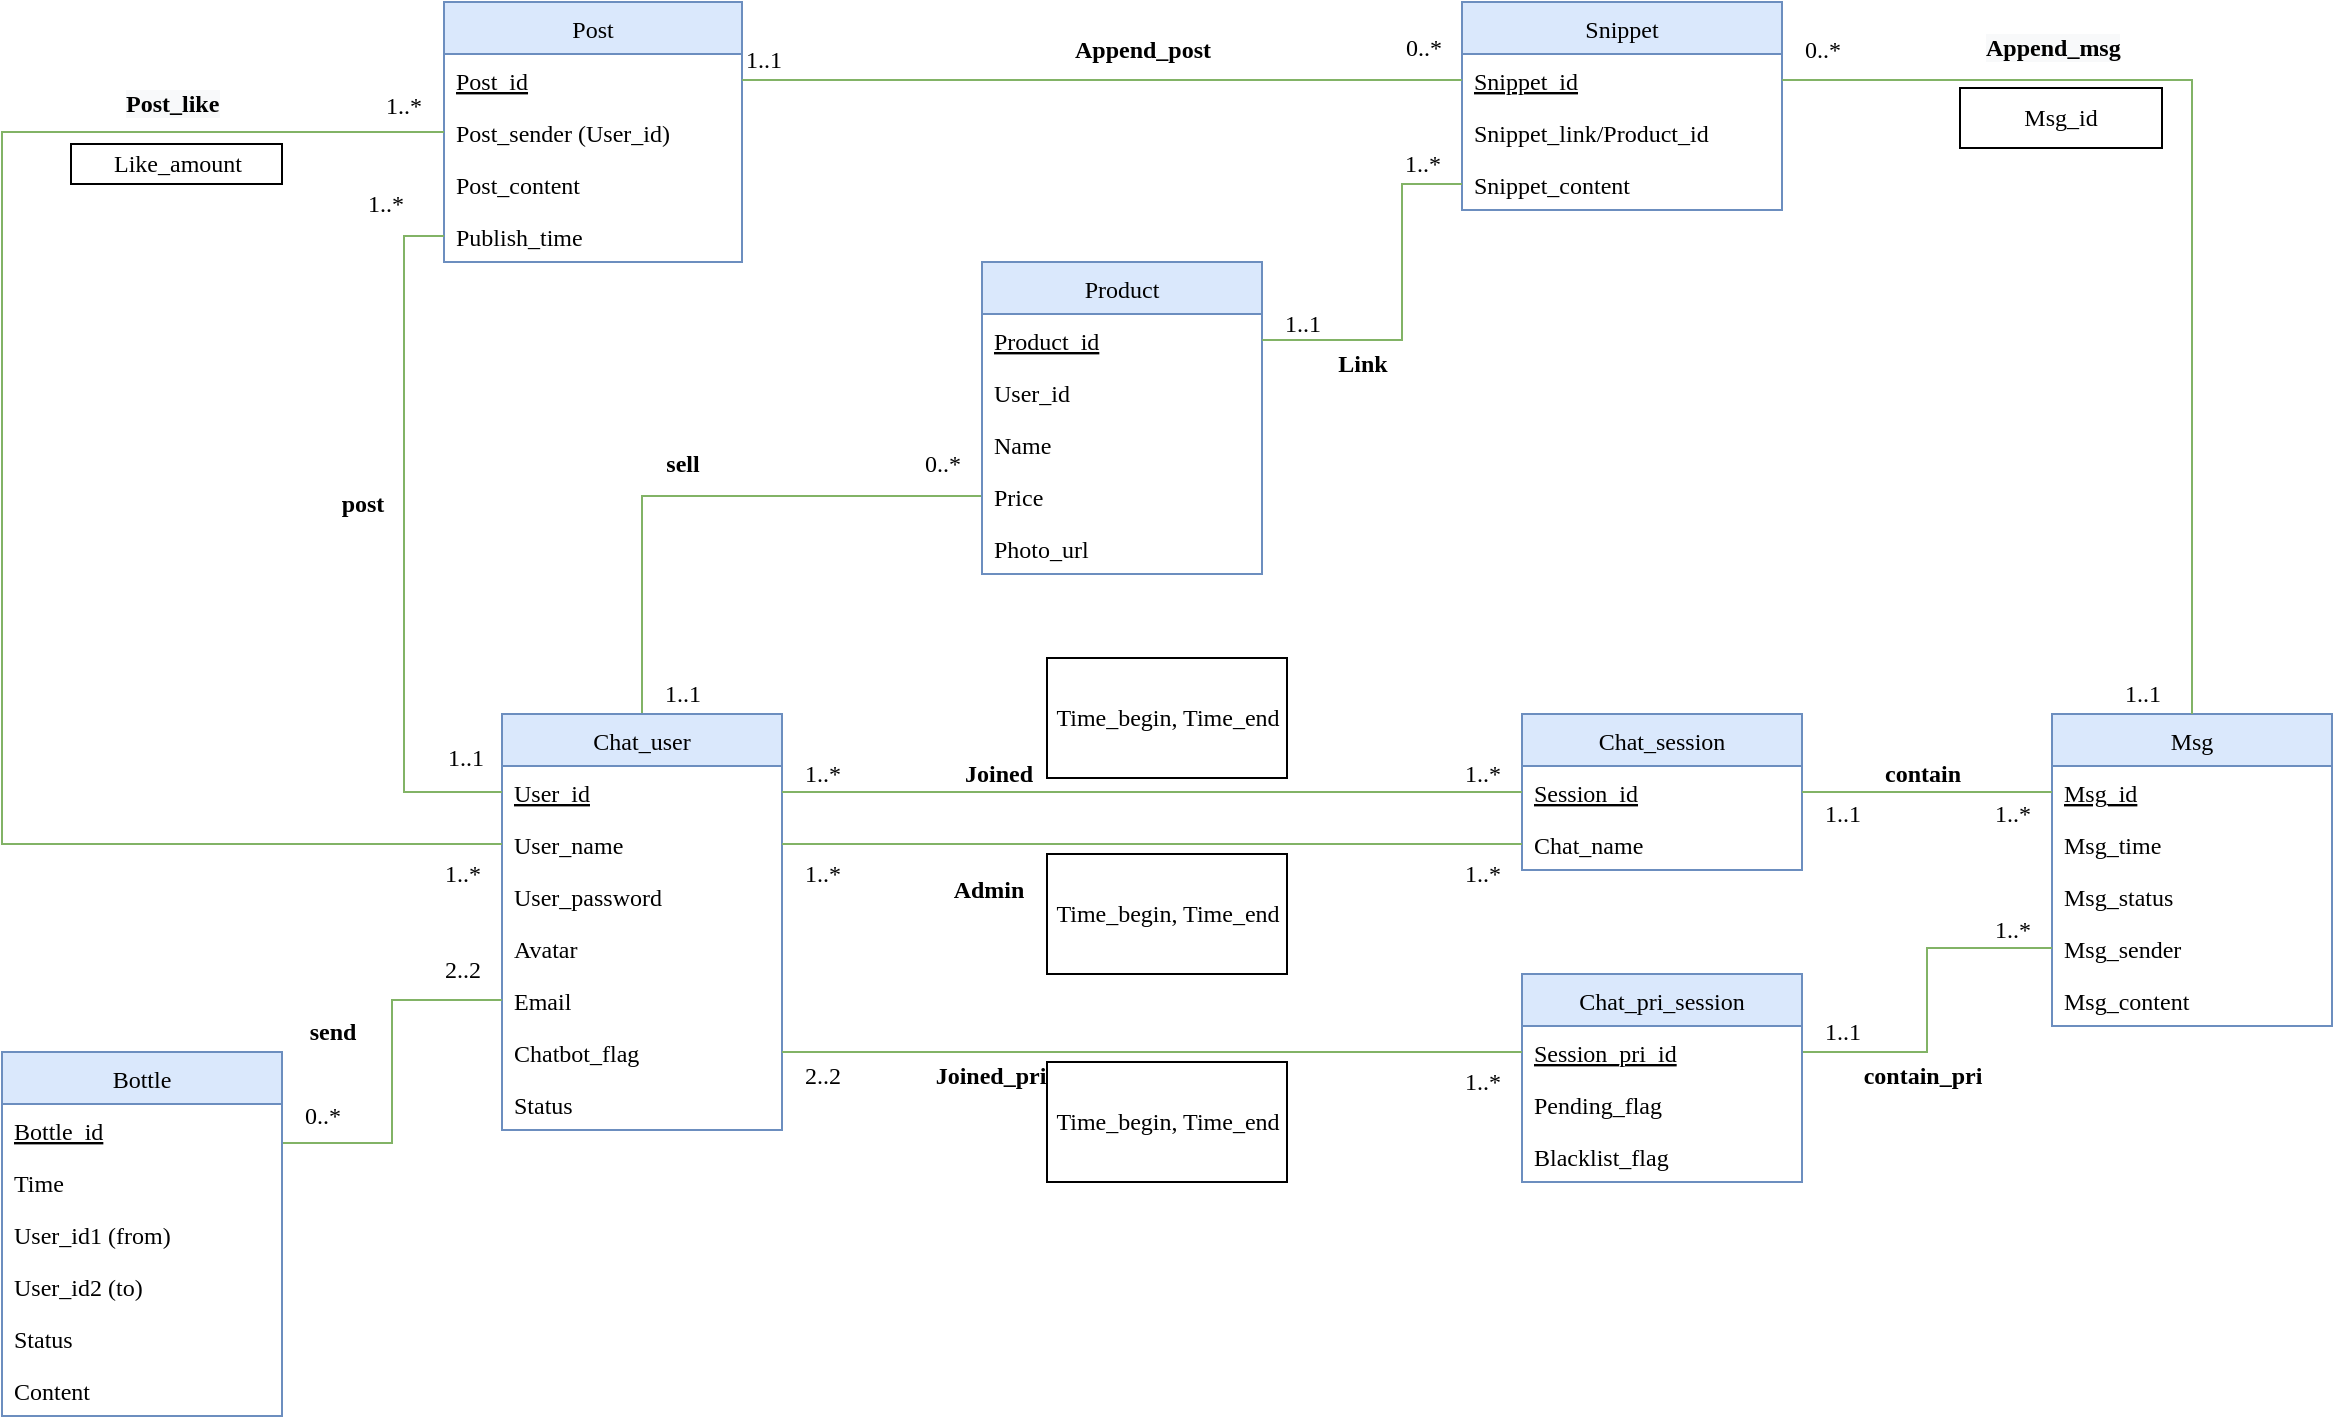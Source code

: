 <mxfile version="14.4.2" type="device"><diagram id="dTtkQIJYa2IMiTzv9Ntz" name="Page-1"><mxGraphModel dx="2252" dy="2041" grid="1" gridSize="10" guides="1" tooltips="1" connect="1" arrows="1" fold="1" page="1" pageScale="1" pageWidth="827" pageHeight="1169" math="0" shadow="0"><root><mxCell id="0"/><mxCell id="1" parent="0"/><mxCell id="8RAyutqbreIMR5R0XzN1-37" style="edgeStyle=orthogonalEdgeStyle;rounded=0;orthogonalLoop=1;jettySize=auto;html=1;exitX=0.5;exitY=0;exitDx=0;exitDy=0;entryX=0;entryY=0.5;entryDx=0;entryDy=0;endArrow=none;endFill=0;fontFamily=Verdana;fillColor=#d5e8d4;strokeColor=#82b366;" parent="1" source="8lagJGN-GqbH0Vg4iJa4-3" edge="1"><mxGeometry relative="1" as="geometry"><Array as="points"><mxPoint x="200" y="216"/></Array><mxPoint x="370" y="216" as="targetPoint"/></mxGeometry></mxCell><mxCell id="8lagJGN-GqbH0Vg4iJa4-3" value="Chat_user" style="swimlane;fontStyle=0;childLayout=stackLayout;horizontal=1;startSize=26;fillColor=#dae8fc;horizontalStack=0;resizeParent=1;resizeParentMax=0;resizeLast=0;collapsible=1;marginBottom=0;fontFamily=Verdana;strokeColor=#6c8ebf;" parent="1" vertex="1"><mxGeometry x="130" y="325" width="140" height="208" as="geometry"><mxRectangle x="470" y="430" width="60" height="26" as="alternateBounds"/></mxGeometry></mxCell><mxCell id="8lagJGN-GqbH0Vg4iJa4-4" value="User_id" style="text;strokeColor=none;fillColor=none;align=left;verticalAlign=top;spacingLeft=4;spacingRight=4;overflow=hidden;rotatable=0;points=[[0,0.5],[1,0.5]];portConstraint=eastwest;fontStyle=4;fontFamily=Verdana;" parent="8lagJGN-GqbH0Vg4iJa4-3" vertex="1"><mxGeometry y="26" width="140" height="26" as="geometry"/></mxCell><mxCell id="8lagJGN-GqbH0Vg4iJa4-5" value="User_name" style="text;strokeColor=none;fillColor=none;align=left;verticalAlign=top;spacingLeft=4;spacingRight=4;overflow=hidden;rotatable=0;points=[[0,0.5],[1,0.5]];portConstraint=eastwest;fontFamily=Verdana;" parent="8lagJGN-GqbH0Vg4iJa4-3" vertex="1"><mxGeometry y="52" width="140" height="26" as="geometry"/></mxCell><mxCell id="8lagJGN-GqbH0Vg4iJa4-6" value="User_password" style="text;strokeColor=none;fillColor=none;align=left;verticalAlign=top;spacingLeft=4;spacingRight=4;overflow=hidden;rotatable=0;points=[[0,0.5],[1,0.5]];portConstraint=eastwest;fontFamily=Verdana;" parent="8lagJGN-GqbH0Vg4iJa4-3" vertex="1"><mxGeometry y="78" width="140" height="26" as="geometry"/></mxCell><mxCell id="n4pVlpThut_DQTIlphxN-23" value="Avatar" style="text;strokeColor=none;fillColor=none;align=left;verticalAlign=top;spacingLeft=4;spacingRight=4;overflow=hidden;rotatable=0;points=[[0,0.5],[1,0.5]];portConstraint=eastwest;fontFamily=Verdana;" parent="8lagJGN-GqbH0Vg4iJa4-3" vertex="1"><mxGeometry y="104" width="140" height="26" as="geometry"/></mxCell><mxCell id="tEU7X94DvSa0BvS8k2yI-3" value="Email" style="text;strokeColor=none;fillColor=none;align=left;verticalAlign=top;spacingLeft=4;spacingRight=4;overflow=hidden;rotatable=0;points=[[0,0.5],[1,0.5]];portConstraint=eastwest;fontFamily=Verdana;" parent="8lagJGN-GqbH0Vg4iJa4-3" vertex="1"><mxGeometry y="130" width="140" height="26" as="geometry"/></mxCell><mxCell id="sKKU6vG8FIEmvplbqzsH-193" value="Chatbot_flag" style="text;strokeColor=none;fillColor=none;align=left;verticalAlign=top;spacingLeft=4;spacingRight=4;overflow=hidden;rotatable=0;points=[[0,0.5],[1,0.5]];portConstraint=eastwest;fontFamily=Verdana;" parent="8lagJGN-GqbH0Vg4iJa4-3" vertex="1"><mxGeometry y="156" width="140" height="26" as="geometry"/></mxCell><mxCell id="sKKU6vG8FIEmvplbqzsH-180" value="Status" style="text;strokeColor=none;fillColor=none;align=left;verticalAlign=top;spacingLeft=4;spacingRight=4;overflow=hidden;rotatable=0;points=[[0,0.5],[1,0.5]];portConstraint=eastwest;fontFamily=Verdana;" parent="8lagJGN-GqbH0Vg4iJa4-3" vertex="1"><mxGeometry y="182" width="140" height="26" as="geometry"/></mxCell><mxCell id="8lagJGN-GqbH0Vg4iJa4-7" value="Chat_session" style="swimlane;fontStyle=0;childLayout=stackLayout;horizontal=1;startSize=26;fillColor=#dae8fc;horizontalStack=0;resizeParent=1;resizeParentMax=0;resizeLast=0;collapsible=1;marginBottom=0;fontFamily=Verdana;strokeColor=#6c8ebf;" parent="1" vertex="1"><mxGeometry x="640" y="325" width="140" height="78" as="geometry"/></mxCell><mxCell id="8lagJGN-GqbH0Vg4iJa4-8" value="Session_id" style="text;strokeColor=none;fillColor=none;align=left;verticalAlign=top;spacingLeft=4;spacingRight=4;overflow=hidden;rotatable=0;points=[[0,0.5],[1,0.5]];portConstraint=eastwest;fontStyle=4;fontFamily=Verdana;" parent="8lagJGN-GqbH0Vg4iJa4-7" vertex="1"><mxGeometry y="26" width="140" height="26" as="geometry"/></mxCell><mxCell id="8lagJGN-GqbH0Vg4iJa4-9" value="Chat_name" style="text;strokeColor=none;fillColor=none;align=left;verticalAlign=top;spacingLeft=4;spacingRight=4;overflow=hidden;rotatable=0;points=[[0,0.5],[1,0.5]];portConstraint=eastwest;fontFamily=Verdana;" parent="8lagJGN-GqbH0Vg4iJa4-7" vertex="1"><mxGeometry y="52" width="140" height="26" as="geometry"/></mxCell><mxCell id="8lagJGN-GqbH0Vg4iJa4-69" value="Msg" style="swimlane;fontStyle=0;childLayout=stackLayout;horizontal=1;startSize=26;fillColor=#dae8fc;horizontalStack=0;resizeParent=1;resizeParentMax=0;resizeLast=0;collapsible=1;marginBottom=0;fontFamily=Verdana;strokeColor=#6c8ebf;" parent="1" vertex="1"><mxGeometry x="905" y="325" width="140" height="156" as="geometry"><mxRectangle x="970" y="430" width="60" height="26" as="alternateBounds"/></mxGeometry></mxCell><mxCell id="8lagJGN-GqbH0Vg4iJa4-76" value="Msg_id" style="text;strokeColor=none;fillColor=none;align=left;verticalAlign=top;spacingLeft=4;spacingRight=4;overflow=hidden;rotatable=0;points=[[0,0.5],[1,0.5]];portConstraint=eastwest;fontStyle=4;fontFamily=Verdana;" parent="8lagJGN-GqbH0Vg4iJa4-69" vertex="1"><mxGeometry y="26" width="140" height="26" as="geometry"/></mxCell><mxCell id="8lagJGN-GqbH0Vg4iJa4-70" value="Msg_time" style="text;strokeColor=none;fillColor=none;align=left;verticalAlign=top;spacingLeft=4;spacingRight=4;overflow=hidden;rotatable=0;points=[[0,0.5],[1,0.5]];portConstraint=eastwest;fontFamily=Verdana;fontStyle=0" parent="8lagJGN-GqbH0Vg4iJa4-69" vertex="1"><mxGeometry y="52" width="140" height="26" as="geometry"/></mxCell><mxCell id="2" value="Msg_status" style="text;strokeColor=none;fillColor=none;align=left;verticalAlign=top;spacingLeft=4;spacingRight=4;overflow=hidden;rotatable=0;points=[[0,0.5],[1,0.5]];portConstraint=eastwest;fontFamily=Verdana;fontStyle=0" parent="8lagJGN-GqbH0Vg4iJa4-69" vertex="1"><mxGeometry y="78" width="140" height="26" as="geometry"/></mxCell><mxCell id="8lagJGN-GqbH0Vg4iJa4-71" value="Msg_sender" style="text;strokeColor=none;fillColor=none;align=left;verticalAlign=top;spacingLeft=4;spacingRight=4;overflow=hidden;rotatable=0;points=[[0,0.5],[1,0.5]];portConstraint=eastwest;fontFamily=Verdana;fontStyle=0" parent="8lagJGN-GqbH0Vg4iJa4-69" vertex="1"><mxGeometry y="104" width="140" height="26" as="geometry"/></mxCell><mxCell id="8lagJGN-GqbH0Vg4iJa4-72" value="Msg_content" style="text;strokeColor=none;fillColor=none;align=left;verticalAlign=top;spacingLeft=4;spacingRight=4;overflow=hidden;rotatable=0;points=[[0,0.5],[1,0.5]];portConstraint=eastwest;fontFamily=Verdana;fontStyle=0" parent="8lagJGN-GqbH0Vg4iJa4-69" vertex="1"><mxGeometry y="130" width="140" height="26" as="geometry"/></mxCell><mxCell id="dCPLGyzFnE5LpVqUAaXf-17" value="1..*" style="text;html=1;align=center;verticalAlign=middle;resizable=0;points=[];autosize=1;fontFamily=Verdana;" parent="1" vertex="1"><mxGeometry x="270" y="345" width="40" height="20" as="geometry"/></mxCell><mxCell id="dCPLGyzFnE5LpVqUAaXf-18" value="1..*" style="text;html=1;align=center;verticalAlign=middle;resizable=0;points=[];autosize=1;fontFamily=Verdana;" parent="1" vertex="1"><mxGeometry x="600" y="345" width="40" height="20" as="geometry"/></mxCell><mxCell id="dCPLGyzFnE5LpVqUAaXf-21" style="edgeStyle=orthogonalEdgeStyle;rounded=0;orthogonalLoop=1;jettySize=auto;html=1;exitX=1;exitY=0.5;exitDx=0;exitDy=0;entryX=0;entryY=0.5;entryDx=0;entryDy=0;endArrow=none;endFill=0;fontFamily=Verdana;fillColor=#d5e8d4;strokeColor=#82b366;" parent="1" source="8lagJGN-GqbH0Vg4iJa4-8" target="8lagJGN-GqbH0Vg4iJa4-76" edge="1"><mxGeometry relative="1" as="geometry"/></mxCell><mxCell id="dCPLGyzFnE5LpVqUAaXf-22" value="1..*" style="text;html=1;align=center;verticalAlign=middle;resizable=0;points=[];autosize=1;fontFamily=Verdana;" parent="1" vertex="1"><mxGeometry x="865" y="365" width="40" height="20" as="geometry"/></mxCell><mxCell id="dCPLGyzFnE5LpVqUAaXf-23" value="1..1" style="text;html=1;align=center;verticalAlign=middle;resizable=0;points=[];autosize=1;fontFamily=Verdana;" parent="1" vertex="1"><mxGeometry x="780" y="365" width="40" height="20" as="geometry"/></mxCell><mxCell id="dCPLGyzFnE5LpVqUAaXf-55" style="edgeStyle=orthogonalEdgeStyle;rounded=0;orthogonalLoop=1;jettySize=auto;html=1;exitX=1;exitY=0.5;exitDx=0;exitDy=0;entryX=0;entryY=0.5;entryDx=0;entryDy=0;endArrow=none;endFill=0;fontFamily=Verdana;fillColor=#d5e8d4;strokeColor=#82b366;" parent="1" source="8lagJGN-GqbH0Vg4iJa4-5" target="8lagJGN-GqbH0Vg4iJa4-9" edge="1"><mxGeometry relative="1" as="geometry"><mxPoint x="270" y="468.0" as="sourcePoint"/><mxPoint x="390" y="469" as="targetPoint"/></mxGeometry></mxCell><mxCell id="dCPLGyzFnE5LpVqUAaXf-58" value="1..*" style="text;html=1;align=center;verticalAlign=middle;resizable=0;points=[];autosize=1;fontFamily=Verdana;" parent="1" vertex="1"><mxGeometry x="270" y="395" width="40" height="20" as="geometry"/></mxCell><mxCell id="tEU7X94DvSa0BvS8k2yI-45" value="1..*" style="text;html=1;align=center;verticalAlign=middle;resizable=0;points=[];autosize=1;strokeColor=none;fillColor=none;fontFamily=Verdana;" parent="1" vertex="1"><mxGeometry x="90" y="395" width="40" height="20" as="geometry"/></mxCell><mxCell id="sKKU6vG8FIEmvplbqzsH-142" value="1..*" style="text;html=1;align=center;verticalAlign=middle;resizable=0;points=[];autosize=1;fontFamily=Verdana;" parent="1" vertex="1"><mxGeometry x="865" y="423" width="40" height="20" as="geometry"/></mxCell><mxCell id="sKKU6vG8FIEmvplbqzsH-143" value="Post" style="swimlane;fontStyle=0;childLayout=stackLayout;horizontal=1;startSize=26;fillColor=#dae8fc;horizontalStack=0;resizeParent=1;resizeParentMax=0;resizeLast=0;collapsible=1;marginBottom=0;fontFamily=Verdana;strokeColor=#6c8ebf;" parent="1" vertex="1"><mxGeometry x="101" y="-31" width="149" height="130" as="geometry"/></mxCell><mxCell id="sKKU6vG8FIEmvplbqzsH-144" value="Post_id" style="text;strokeColor=none;fillColor=none;align=left;verticalAlign=top;spacingLeft=4;spacingRight=4;overflow=hidden;rotatable=0;points=[[0,0.5],[1,0.5]];portConstraint=eastwest;fontStyle=4;fontFamily=Verdana;" parent="sKKU6vG8FIEmvplbqzsH-143" vertex="1"><mxGeometry y="26" width="149" height="26" as="geometry"/></mxCell><mxCell id="sKKU6vG8FIEmvplbqzsH-149" value="Post_sender (User_id)" style="text;strokeColor=none;fillColor=none;align=left;verticalAlign=top;spacingLeft=4;spacingRight=4;overflow=hidden;rotatable=0;points=[[0,0.5],[1,0.5]];portConstraint=eastwest;fontStyle=0;fontFamily=Verdana;" parent="sKKU6vG8FIEmvplbqzsH-143" vertex="1"><mxGeometry y="52" width="149" height="26" as="geometry"/></mxCell><mxCell id="sKKU6vG8FIEmvplbqzsH-151" value="Post_content" style="text;strokeColor=none;fillColor=none;align=left;verticalAlign=top;spacingLeft=4;spacingRight=4;overflow=hidden;rotatable=0;points=[[0,0.5],[1,0.5]];portConstraint=eastwest;fontFamily=Verdana;" parent="sKKU6vG8FIEmvplbqzsH-143" vertex="1"><mxGeometry y="78" width="149" height="26" as="geometry"/></mxCell><mxCell id="sKKU6vG8FIEmvplbqzsH-145" value="Publish_time" style="text;strokeColor=none;fillColor=none;align=left;verticalAlign=top;spacingLeft=4;spacingRight=4;overflow=hidden;rotatable=0;points=[[0,0.5],[1,0.5]];portConstraint=eastwest;fontFamily=Verdana;" parent="sKKU6vG8FIEmvplbqzsH-143" vertex="1"><mxGeometry y="104" width="149" height="26" as="geometry"/></mxCell><mxCell id="sKKU6vG8FIEmvplbqzsH-169" value="Snippet" style="swimlane;fontStyle=0;childLayout=stackLayout;horizontal=1;startSize=26;fillColor=#dae8fc;horizontalStack=0;resizeParent=1;resizeParentMax=0;resizeLast=0;collapsible=1;marginBottom=0;fontFamily=Verdana;strokeColor=#6c8ebf;" parent="1" vertex="1"><mxGeometry x="610" y="-31" width="160" height="104" as="geometry"/></mxCell><mxCell id="sKKU6vG8FIEmvplbqzsH-170" value="Snippet_id" style="text;strokeColor=none;fillColor=none;align=left;verticalAlign=top;spacingLeft=4;spacingRight=4;overflow=hidden;rotatable=0;points=[[0,0.5],[1,0.5]];portConstraint=eastwest;fontStyle=4;fontFamily=Verdana;" parent="sKKU6vG8FIEmvplbqzsH-169" vertex="1"><mxGeometry y="26" width="160" height="26" as="geometry"/></mxCell><mxCell id="sKKU6vG8FIEmvplbqzsH-171" value="Snippet_link/Product_id" style="text;strokeColor=none;fillColor=none;align=left;verticalAlign=top;spacingLeft=4;spacingRight=4;overflow=hidden;rotatable=0;points=[[0,0.5],[1,0.5]];portConstraint=eastwest;fontStyle=0;fontFamily=Verdana;" parent="sKKU6vG8FIEmvplbqzsH-169" vertex="1"><mxGeometry y="52" width="160" height="26" as="geometry"/></mxCell><mxCell id="sKKU6vG8FIEmvplbqzsH-172" value="Snippet_content" style="text;strokeColor=none;fillColor=none;align=left;verticalAlign=top;spacingLeft=4;spacingRight=4;overflow=hidden;rotatable=0;points=[[0,0.5],[1,0.5]];portConstraint=eastwest;fontFamily=Verdana;" parent="sKKU6vG8FIEmvplbqzsH-169" vertex="1"><mxGeometry y="78" width="160" height="26" as="geometry"/></mxCell><mxCell id="sKKU6vG8FIEmvplbqzsH-178" style="edgeStyle=orthogonalEdgeStyle;rounded=0;orthogonalLoop=1;jettySize=auto;html=1;exitX=1;exitY=0.5;exitDx=0;exitDy=0;endArrow=none;endFill=0;fontFamily=Verdana;entryX=0;entryY=0.5;entryDx=0;entryDy=0;fillColor=#d5e8d4;strokeColor=#82b366;" parent="1" source="sKKU6vG8FIEmvplbqzsH-144" target="sKKU6vG8FIEmvplbqzsH-170" edge="1"><mxGeometry relative="1" as="geometry"><mxPoint x="610" y="10" as="targetPoint"/><Array as="points"><mxPoint x="540" y="8"/><mxPoint x="540" y="8"/></Array></mxGeometry></mxCell><mxCell id="sKKU6vG8FIEmvplbqzsH-194" style="edgeStyle=orthogonalEdgeStyle;rounded=0;orthogonalLoop=1;jettySize=auto;html=1;exitX=0;exitY=0.5;exitDx=0;exitDy=0;entryX=0;entryY=0.5;entryDx=0;entryDy=0;endArrow=none;endFill=0;fontFamily=Verdana;fillColor=#d5e8d4;strokeColor=#82b366;" parent="1" source="8lagJGN-GqbH0Vg4iJa4-5" target="sKKU6vG8FIEmvplbqzsH-149" edge="1"><mxGeometry relative="1" as="geometry"><Array as="points"><mxPoint x="-120" y="390"/><mxPoint x="-120" y="34"/></Array><mxPoint x="-70" y="100" as="targetPoint"/></mxGeometry></mxCell><mxCell id="11" value="1..1" style="text;html=1;resizable=0;points=[];autosize=1;align=left;verticalAlign=top;spacingTop=-4;fontFamily=Verdana;" parent="1" vertex="1"><mxGeometry x="250" y="-12" width="40" height="20" as="geometry"/></mxCell><mxCell id="13" value="0..*" style="text;html=1;resizable=0;points=[];autosize=1;align=left;verticalAlign=top;spacingTop=-4;fontFamily=Verdana;" parent="1" vertex="1"><mxGeometry x="580" y="-18" width="40" height="20" as="geometry"/></mxCell><mxCell id="21" value="1..*" style="text;html=1;resizable=0;points=[];autosize=1;align=left;verticalAlign=top;spacingTop=-4;fontFamily=Verdana;" parent="1" vertex="1"><mxGeometry x="70" y="11" width="40" height="20" as="geometry"/></mxCell><mxCell id="22" value="1..1" style="text;html=1;resizable=0;points=[];autosize=1;align=left;verticalAlign=top;spacingTop=-4;fontFamily=Verdana;" parent="1" vertex="1"><mxGeometry x="101" y="337" width="40" height="20" as="geometry"/></mxCell><mxCell id="8RAyutqbreIMR5R0XzN1-30" style="edgeStyle=orthogonalEdgeStyle;rounded=0;orthogonalLoop=1;jettySize=auto;html=1;exitX=1;exitY=0.5;exitDx=0;exitDy=0;entryX=0.5;entryY=0;entryDx=0;entryDy=0;endArrow=none;endFill=0;fontFamily=Verdana;fillColor=#d5e8d4;strokeColor=#82b366;" parent="1" source="sKKU6vG8FIEmvplbqzsH-170" target="8lagJGN-GqbH0Vg4iJa4-69" edge="1"><mxGeometry relative="1" as="geometry"><mxPoint x="1010" y="8" as="sourcePoint"/></mxGeometry></mxCell><mxCell id="8RAyutqbreIMR5R0XzN1-31" value="Product" style="swimlane;fontStyle=0;childLayout=stackLayout;horizontal=1;startSize=26;fillColor=#dae8fc;horizontalStack=0;resizeParent=1;resizeParentMax=0;resizeLast=0;collapsible=1;marginBottom=0;fontFamily=Verdana;strokeColor=#6c8ebf;" parent="1" vertex="1"><mxGeometry x="370" y="99" width="140" height="156" as="geometry"/></mxCell><mxCell id="8RAyutqbreIMR5R0XzN1-32" value="Product_id" style="text;strokeColor=none;fillColor=none;align=left;verticalAlign=top;spacingLeft=4;spacingRight=4;overflow=hidden;rotatable=0;points=[[0,0.5],[1,0.5]];portConstraint=eastwest;fontStyle=4;fontFamily=Verdana;" parent="8RAyutqbreIMR5R0XzN1-31" vertex="1"><mxGeometry y="26" width="140" height="26" as="geometry"/></mxCell><mxCell id="8RAyutqbreIMR5R0XzN1-36" value="User_id" style="text;strokeColor=none;fillColor=none;align=left;verticalAlign=top;spacingLeft=4;spacingRight=4;overflow=hidden;rotatable=0;points=[[0,0.5],[1,0.5]];portConstraint=eastwest;fontFamily=Verdana;" parent="8RAyutqbreIMR5R0XzN1-31" vertex="1"><mxGeometry y="52" width="140" height="26" as="geometry"/></mxCell><mxCell id="8RAyutqbreIMR5R0XzN1-33" value="Name" style="text;strokeColor=none;fillColor=none;align=left;verticalAlign=top;spacingLeft=4;spacingRight=4;overflow=hidden;rotatable=0;points=[[0,0.5],[1,0.5]];portConstraint=eastwest;fontStyle=0;fontFamily=Verdana;" parent="8RAyutqbreIMR5R0XzN1-31" vertex="1"><mxGeometry y="78" width="140" height="26" as="geometry"/></mxCell><mxCell id="8RAyutqbreIMR5R0XzN1-35" value="Price" style="text;strokeColor=none;fillColor=none;align=left;verticalAlign=top;spacingLeft=4;spacingRight=4;overflow=hidden;rotatable=0;points=[[0,0.5],[1,0.5]];portConstraint=eastwest;fontFamily=Verdana;" parent="8RAyutqbreIMR5R0XzN1-31" vertex="1"><mxGeometry y="104" width="140" height="26" as="geometry"/></mxCell><mxCell id="Lsxp5XS780Nxvkdl08ND-22" value="Photo_url" style="text;strokeColor=none;fillColor=none;align=left;verticalAlign=top;spacingLeft=4;spacingRight=4;overflow=hidden;rotatable=0;points=[[0,0.5],[1,0.5]];portConstraint=eastwest;fontFamily=Verdana;" parent="8RAyutqbreIMR5R0XzN1-31" vertex="1"><mxGeometry y="130" width="140" height="26" as="geometry"/></mxCell><mxCell id="8RAyutqbreIMR5R0XzN1-87" style="edgeStyle=orthogonalEdgeStyle;rounded=0;orthogonalLoop=1;jettySize=auto;html=1;exitX=1;exitY=0.25;exitDx=0;exitDy=0;entryX=0;entryY=0.5;entryDx=0;entryDy=0;endArrow=none;endFill=0;fontFamily=Verdana;fontStyle=1;fillColor=#d5e8d4;strokeColor=#82b366;" parent="1" source="8RAyutqbreIMR5R0XzN1-45" target="tEU7X94DvSa0BvS8k2yI-3" edge="1"><mxGeometry relative="1" as="geometry"/></mxCell><mxCell id="8RAyutqbreIMR5R0XzN1-45" value="Bottle" style="swimlane;fontStyle=0;childLayout=stackLayout;horizontal=1;startSize=26;fillColor=#dae8fc;horizontalStack=0;resizeParent=1;resizeParentMax=0;resizeLast=0;collapsible=1;marginBottom=0;fontFamily=Verdana;strokeColor=#6c8ebf;" parent="1" vertex="1"><mxGeometry x="-120" y="494" width="140" height="182" as="geometry"><mxRectangle x="470" y="430" width="60" height="26" as="alternateBounds"/></mxGeometry></mxCell><mxCell id="8RAyutqbreIMR5R0XzN1-46" value="Bottle_id" style="text;strokeColor=none;fillColor=none;align=left;verticalAlign=top;spacingLeft=4;spacingRight=4;overflow=hidden;rotatable=0;points=[[0,0.5],[1,0.5]];portConstraint=eastwest;fontStyle=4;fontFamily=Verdana;" parent="8RAyutqbreIMR5R0XzN1-45" vertex="1"><mxGeometry y="26" width="140" height="26" as="geometry"/></mxCell><mxCell id="8RAyutqbreIMR5R0XzN1-61" value="Time" style="text;strokeColor=none;fillColor=none;align=left;verticalAlign=top;spacingLeft=4;spacingRight=4;overflow=hidden;rotatable=0;points=[[0,0.5],[1,0.5]];portConstraint=eastwest;fontFamily=Verdana;" parent="8RAyutqbreIMR5R0XzN1-45" vertex="1"><mxGeometry y="52" width="140" height="26" as="geometry"/></mxCell><mxCell id="8RAyutqbreIMR5R0XzN1-47" value="User_id1 (from)" style="text;strokeColor=none;fillColor=none;align=left;verticalAlign=top;spacingLeft=4;spacingRight=4;overflow=hidden;rotatable=0;points=[[0,0.5],[1,0.5]];portConstraint=eastwest;fontFamily=Verdana;" parent="8RAyutqbreIMR5R0XzN1-45" vertex="1"><mxGeometry y="78" width="140" height="26" as="geometry"/></mxCell><mxCell id="8RAyutqbreIMR5R0XzN1-59" value="User_id2 (to)" style="text;strokeColor=none;fillColor=none;align=left;verticalAlign=top;spacingLeft=4;spacingRight=4;overflow=hidden;rotatable=0;points=[[0,0.5],[1,0.5]];portConstraint=eastwest;fontFamily=Verdana;" parent="8RAyutqbreIMR5R0XzN1-45" vertex="1"><mxGeometry y="104" width="140" height="26" as="geometry"/></mxCell><mxCell id="8RAyutqbreIMR5R0XzN1-62" value="Status" style="text;strokeColor=none;fillColor=none;align=left;verticalAlign=top;spacingLeft=4;spacingRight=4;overflow=hidden;rotatable=0;points=[[0,0.5],[1,0.5]];portConstraint=eastwest;fontFamily=Verdana;" parent="8RAyutqbreIMR5R0XzN1-45" vertex="1"><mxGeometry y="130" width="140" height="26" as="geometry"/></mxCell><mxCell id="8RAyutqbreIMR5R0XzN1-48" value="Content" style="text;strokeColor=none;fillColor=none;align=left;verticalAlign=top;spacingLeft=4;spacingRight=4;overflow=hidden;rotatable=0;points=[[0,0.5],[1,0.5]];portConstraint=eastwest;fontFamily=Verdana;" parent="8RAyutqbreIMR5R0XzN1-45" vertex="1"><mxGeometry y="156" width="140" height="26" as="geometry"/></mxCell><mxCell id="8RAyutqbreIMR5R0XzN1-63" value="0..*" style="text;html=1;align=center;verticalAlign=middle;resizable=0;points=[];autosize=1;fontFamily=Verdana;" parent="1" vertex="1"><mxGeometry x="20" y="516" width="40" height="20" as="geometry"/></mxCell><mxCell id="8RAyutqbreIMR5R0XzN1-64" value="2..2" style="text;html=1;align=center;verticalAlign=middle;resizable=0;points=[];autosize=1;fontFamily=Verdana;" parent="1" vertex="1"><mxGeometry x="90" y="443" width="40" height="20" as="geometry"/></mxCell><mxCell id="8RAyutqbreIMR5R0XzN1-66" value="Append_post" style="text;html=1;align=center;verticalAlign=middle;resizable=0;points=[];autosize=1;fontFamily=Verdana;fontStyle=1" parent="1" vertex="1"><mxGeometry x="400" y="-17" width="100" height="20" as="geometry"/></mxCell><mxCell id="8RAyutqbreIMR5R0XzN1-67" value="Link" style="text;html=1;align=center;verticalAlign=middle;resizable=0;points=[];autosize=1;fontFamily=Verdana;fontStyle=1" parent="1" vertex="1"><mxGeometry x="540" y="140" width="40" height="20" as="geometry"/></mxCell><mxCell id="8RAyutqbreIMR5R0XzN1-68" style="edgeStyle=orthogonalEdgeStyle;rounded=0;orthogonalLoop=1;jettySize=auto;html=1;exitX=0;exitY=0.5;exitDx=0;exitDy=0;entryX=1;entryY=0.5;entryDx=0;entryDy=0;endArrow=none;endFill=0;fontFamily=Verdana;fillColor=#d5e8d4;strokeColor=#82b366;" parent="1" source="sKKU6vG8FIEmvplbqzsH-172" target="8RAyutqbreIMR5R0XzN1-32" edge="1"><mxGeometry relative="1" as="geometry"><Array as="points"><mxPoint x="580" y="60"/><mxPoint x="580" y="138"/></Array></mxGeometry></mxCell><mxCell id="8RAyutqbreIMR5R0XzN1-70" style="edgeStyle=orthogonalEdgeStyle;rounded=0;orthogonalLoop=1;jettySize=auto;html=1;exitX=1;exitY=0.5;exitDx=0;exitDy=0;entryX=0;entryY=0.5;entryDx=0;entryDy=0;endArrow=none;endFill=0;fontFamily=Verdana;fillColor=#d5e8d4;strokeColor=#82b366;" parent="1" source="8lagJGN-GqbH0Vg4iJa4-4" target="8lagJGN-GqbH0Vg4iJa4-8" edge="1"><mxGeometry relative="1" as="geometry"/></mxCell><mxCell id="8RAyutqbreIMR5R0XzN1-71" value="Joined" style="text;html=1;align=center;verticalAlign=middle;resizable=0;points=[];autosize=1;fontFamily=Verdana;fontStyle=1" parent="1" vertex="1"><mxGeometry x="347.5" y="345" width="60" height="20" as="geometry"/></mxCell><mxCell id="8RAyutqbreIMR5R0XzN1-72" value="Time_begin, Time_end" style="rounded=0;whiteSpace=wrap;html=1;fontFamily=Verdana;" parent="1" vertex="1"><mxGeometry x="402.5" y="297" width="120" height="60" as="geometry"/></mxCell><mxCell id="8RAyutqbreIMR5R0XzN1-74" value="Admin" style="text;html=1;align=center;verticalAlign=middle;resizable=0;points=[];autosize=1;fontFamily=Verdana;fontStyle=1" parent="1" vertex="1"><mxGeometry x="342.5" y="403" width="60" height="20" as="geometry"/></mxCell><mxCell id="dCPLGyzFnE5LpVqUAaXf-61" value="1..*" style="text;html=1;align=center;verticalAlign=middle;resizable=0;points=[];autosize=1;fontFamily=Verdana;" parent="1" vertex="1"><mxGeometry x="600" y="395" width="40" height="20" as="geometry"/></mxCell><mxCell id="8RAyutqbreIMR5R0XzN1-76" value="Time_begin, Time_end" style="rounded=0;whiteSpace=wrap;html=1;fontFamily=Verdana;" parent="1" vertex="1"><mxGeometry x="402.5" y="395" width="120" height="60" as="geometry"/></mxCell><mxCell id="8RAyutqbreIMR5R0XzN1-77" value="Joined_pri" style="text;html=1;align=center;verticalAlign=middle;resizable=0;points=[];autosize=1;fontFamily=Verdana;fontStyle=1" parent="1" vertex="1"><mxGeometry x="328.5" y="496" width="90" height="20" as="geometry"/></mxCell><mxCell id="8RAyutqbreIMR5R0XzN1-79" value="&lt;span style=&quot;color: rgb(0, 0, 0); font-size: 12px; font-style: normal; letter-spacing: normal; text-align: center; text-indent: 0px; text-transform: none; word-spacing: 0px; background-color: rgb(248, 249, 250); display: inline; float: none;&quot;&gt;Post_like&lt;br&gt;&lt;br&gt;&lt;/span&gt;" style="text;whiteSpace=wrap;html=1;fontFamily=Verdana;fontStyle=1" parent="1" vertex="1"><mxGeometry x="-60" y="6" width="60" height="30" as="geometry"/></mxCell><mxCell id="8RAyutqbreIMR5R0XzN1-81" value="1..*" style="text;html=1;resizable=0;points=[];autosize=1;align=left;verticalAlign=top;spacingTop=-4;fontFamily=Verdana;" parent="1" vertex="1"><mxGeometry x="61" y="60" width="40" height="20" as="geometry"/></mxCell><mxCell id="8RAyutqbreIMR5R0XzN1-84" value="&lt;span&gt;Like_amount&lt;/span&gt;" style="rounded=0;whiteSpace=wrap;html=1;fontFamily=Verdana;" parent="1" vertex="1"><mxGeometry x="-85.5" y="40" width="105.5" height="20" as="geometry"/></mxCell><mxCell id="8RAyutqbreIMR5R0XzN1-85" value="&lt;span style=&quot;color: rgb(0, 0, 0); font-size: 12px; font-style: normal; letter-spacing: normal; text-align: center; text-indent: 0px; text-transform: none; word-spacing: 0px; background-color: rgb(248, 249, 250); display: inline; float: none;&quot;&gt;Append_msg&lt;/span&gt;" style="text;whiteSpace=wrap;html=1;fontFamily=Verdana;fontStyle=1" parent="1" vertex="1"><mxGeometry x="870" y="-22" width="100" height="30" as="geometry"/></mxCell><mxCell id="8RAyutqbreIMR5R0XzN1-86" value="&lt;span&gt;Msg_id&lt;/span&gt;" style="rounded=0;whiteSpace=wrap;html=1;fontFamily=Verdana;" parent="1" vertex="1"><mxGeometry x="859" y="12" width="101" height="30" as="geometry"/></mxCell><mxCell id="8RAyutqbreIMR5R0XzN1-89" value="2..2" style="text;html=1;align=center;verticalAlign=middle;resizable=0;points=[];autosize=1;fontFamily=Verdana;" parent="1" vertex="1"><mxGeometry x="270" y="496" width="40" height="20" as="geometry"/></mxCell><mxCell id="8RAyutqbreIMR5R0XzN1-90" value="0..*" style="text;html=1;align=center;verticalAlign=middle;resizable=0;points=[];autosize=1;fontFamily=Verdana;" parent="1" vertex="1"><mxGeometry x="770" y="-17" width="40" height="20" as="geometry"/></mxCell><mxCell id="8RAyutqbreIMR5R0XzN1-91" value="1..1" style="text;html=1;align=center;verticalAlign=middle;resizable=0;points=[];autosize=1;fontFamily=Verdana;" parent="1" vertex="1"><mxGeometry x="930" y="305" width="40" height="20" as="geometry"/></mxCell><mxCell id="8RAyutqbreIMR5R0XzN1-92" value="1..1" style="text;html=1;align=center;verticalAlign=middle;resizable=0;points=[];autosize=1;fontFamily=Verdana;" parent="1" vertex="1"><mxGeometry x="510" y="120" width="40" height="20" as="geometry"/></mxCell><mxCell id="8RAyutqbreIMR5R0XzN1-93" value="1..*" style="text;html=1;align=center;verticalAlign=middle;resizable=0;points=[];autosize=1;fontFamily=Verdana;" parent="1" vertex="1"><mxGeometry x="570" y="40" width="40" height="20" as="geometry"/></mxCell><mxCell id="8RAyutqbreIMR5R0XzN1-94" value="0..*" style="text;html=1;align=center;verticalAlign=middle;resizable=0;points=[];autosize=1;fontFamily=Verdana;" parent="1" vertex="1"><mxGeometry x="330" y="190" width="40" height="20" as="geometry"/></mxCell><mxCell id="8RAyutqbreIMR5R0XzN1-95" value="1..1" style="text;html=1;align=center;verticalAlign=middle;resizable=0;points=[];autosize=1;fontFamily=Verdana;" parent="1" vertex="1"><mxGeometry x="200" y="305" width="40" height="20" as="geometry"/></mxCell><mxCell id="8RAyutqbreIMR5R0XzN1-97" value="sell" style="text;html=1;align=center;verticalAlign=middle;resizable=0;points=[];autosize=1;fontFamily=Verdana;fontStyle=1" parent="1" vertex="1"><mxGeometry x="200" y="190" width="40" height="20" as="geometry"/></mxCell><mxCell id="8RAyutqbreIMR5R0XzN1-98" style="edgeStyle=orthogonalEdgeStyle;rounded=0;orthogonalLoop=1;jettySize=auto;html=1;exitX=0;exitY=0.5;exitDx=0;exitDy=0;entryX=0;entryY=0.5;entryDx=0;entryDy=0;endArrow=none;endFill=0;fontFamily=Verdana;fillColor=#d5e8d4;strokeColor=#82b366;" parent="1" source="8lagJGN-GqbH0Vg4iJa4-4" target="sKKU6vG8FIEmvplbqzsH-145" edge="1"><mxGeometry relative="1" as="geometry"/></mxCell><mxCell id="8RAyutqbreIMR5R0XzN1-99" value="post" style="text;html=1;align=center;verticalAlign=middle;resizable=0;points=[];autosize=1;fontFamily=Verdana;fontStyle=1" parent="1" vertex="1"><mxGeometry x="40" y="210" width="40" height="20" as="geometry"/></mxCell><mxCell id="8EY1kNSvJ3aniSIvpZ7l-22" value="contain" style="text;html=1;align=center;verticalAlign=middle;resizable=0;points=[];autosize=1;fontFamily=Verdana;fontStyle=1" parent="1" vertex="1"><mxGeometry x="805" y="345" width="70" height="20" as="geometry"/></mxCell><mxCell id="n4pVlpThut_DQTIlphxN-22" value="send" style="text;html=1;align=center;verticalAlign=middle;resizable=0;points=[];autosize=1;fontFamily=Verdana;fontStyle=1" parent="1" vertex="1"><mxGeometry x="20" y="474" width="50" height="20" as="geometry"/></mxCell><mxCell id="X9Bip8EVxRVHYdTXp2S7-31" style="edgeStyle=orthogonalEdgeStyle;rounded=0;orthogonalLoop=1;jettySize=auto;html=1;exitX=1;exitY=0.5;exitDx=0;exitDy=0;entryX=0;entryY=0.5;entryDx=0;entryDy=0;endArrow=none;endFill=0;fillColor=#d5e8d4;strokeColor=#82b366;" parent="1" source="X9Bip8EVxRVHYdTXp2S7-24" target="8lagJGN-GqbH0Vg4iJa4-71" edge="1"><mxGeometry relative="1" as="geometry"/></mxCell><mxCell id="X9Bip8EVxRVHYdTXp2S7-23" value="Chat_pri_session" style="swimlane;fontStyle=0;childLayout=stackLayout;horizontal=1;startSize=26;fillColor=#dae8fc;horizontalStack=0;resizeParent=1;resizeParentMax=0;resizeLast=0;collapsible=1;marginBottom=0;fontFamily=Verdana;strokeColor=#6c8ebf;" parent="1" vertex="1"><mxGeometry x="640" y="455" width="140" height="104" as="geometry"/></mxCell><mxCell id="X9Bip8EVxRVHYdTXp2S7-24" value="Session_pri_id" style="text;strokeColor=none;fillColor=none;align=left;verticalAlign=top;spacingLeft=4;spacingRight=4;overflow=hidden;rotatable=0;points=[[0,0.5],[1,0.5]];portConstraint=eastwest;fontStyle=4;fontFamily=Verdana;" parent="X9Bip8EVxRVHYdTXp2S7-23" vertex="1"><mxGeometry y="26" width="140" height="26" as="geometry"/></mxCell><mxCell id="X9Bip8EVxRVHYdTXp2S7-34" value="Pending_flag" style="text;strokeColor=none;fillColor=none;align=left;verticalAlign=top;spacingLeft=4;spacingRight=4;overflow=hidden;rotatable=0;points=[[0,0.5],[1,0.5]];portConstraint=eastwest;fontStyle=0;fontFamily=Verdana;" parent="X9Bip8EVxRVHYdTXp2S7-23" vertex="1"><mxGeometry y="52" width="140" height="26" as="geometry"/></mxCell><mxCell id="X9Bip8EVxRVHYdTXp2S7-35" value="Blacklist_flag" style="text;strokeColor=none;fillColor=none;align=left;verticalAlign=top;spacingLeft=4;spacingRight=4;overflow=hidden;rotatable=0;points=[[0,0.5],[1,0.5]];portConstraint=eastwest;fontStyle=0;fontFamily=Verdana;" parent="X9Bip8EVxRVHYdTXp2S7-23" vertex="1"><mxGeometry y="78" width="140" height="26" as="geometry"/></mxCell><mxCell id="X9Bip8EVxRVHYdTXp2S7-30" style="edgeStyle=orthogonalEdgeStyle;rounded=0;orthogonalLoop=1;jettySize=auto;html=1;exitX=1;exitY=0.5;exitDx=0;exitDy=0;fillColor=#d5e8d4;strokeColor=#82b366;endArrow=none;endFill=0;" parent="1" source="sKKU6vG8FIEmvplbqzsH-193" edge="1"><mxGeometry relative="1" as="geometry"><mxPoint x="640" y="494" as="targetPoint"/></mxGeometry></mxCell><mxCell id="X9Bip8EVxRVHYdTXp2S7-36" value="contain_pri" style="text;html=1;align=center;verticalAlign=middle;resizable=0;points=[];autosize=1;fontFamily=Verdana;fontStyle=1" parent="1" vertex="1"><mxGeometry x="795" y="496" width="90" height="20" as="geometry"/></mxCell><mxCell id="X9Bip8EVxRVHYdTXp2S7-37" value="Time_begin, Time_end" style="rounded=0;whiteSpace=wrap;html=1;fontFamily=Verdana;" parent="1" vertex="1"><mxGeometry x="402.5" y="499" width="120" height="60" as="geometry"/></mxCell><mxCell id="X9Bip8EVxRVHYdTXp2S7-38" value="1..*" style="text;html=1;align=center;verticalAlign=middle;resizable=0;points=[];autosize=1;fontFamily=Verdana;" parent="1" vertex="1"><mxGeometry x="600" y="499" width="40" height="20" as="geometry"/></mxCell><mxCell id="X9Bip8EVxRVHYdTXp2S7-39" value="1..1" style="text;html=1;align=center;verticalAlign=middle;resizable=0;points=[];autosize=1;fontFamily=Verdana;" parent="1" vertex="1"><mxGeometry x="780" y="474" width="40" height="20" as="geometry"/></mxCell></root></mxGraphModel></diagram></mxfile>